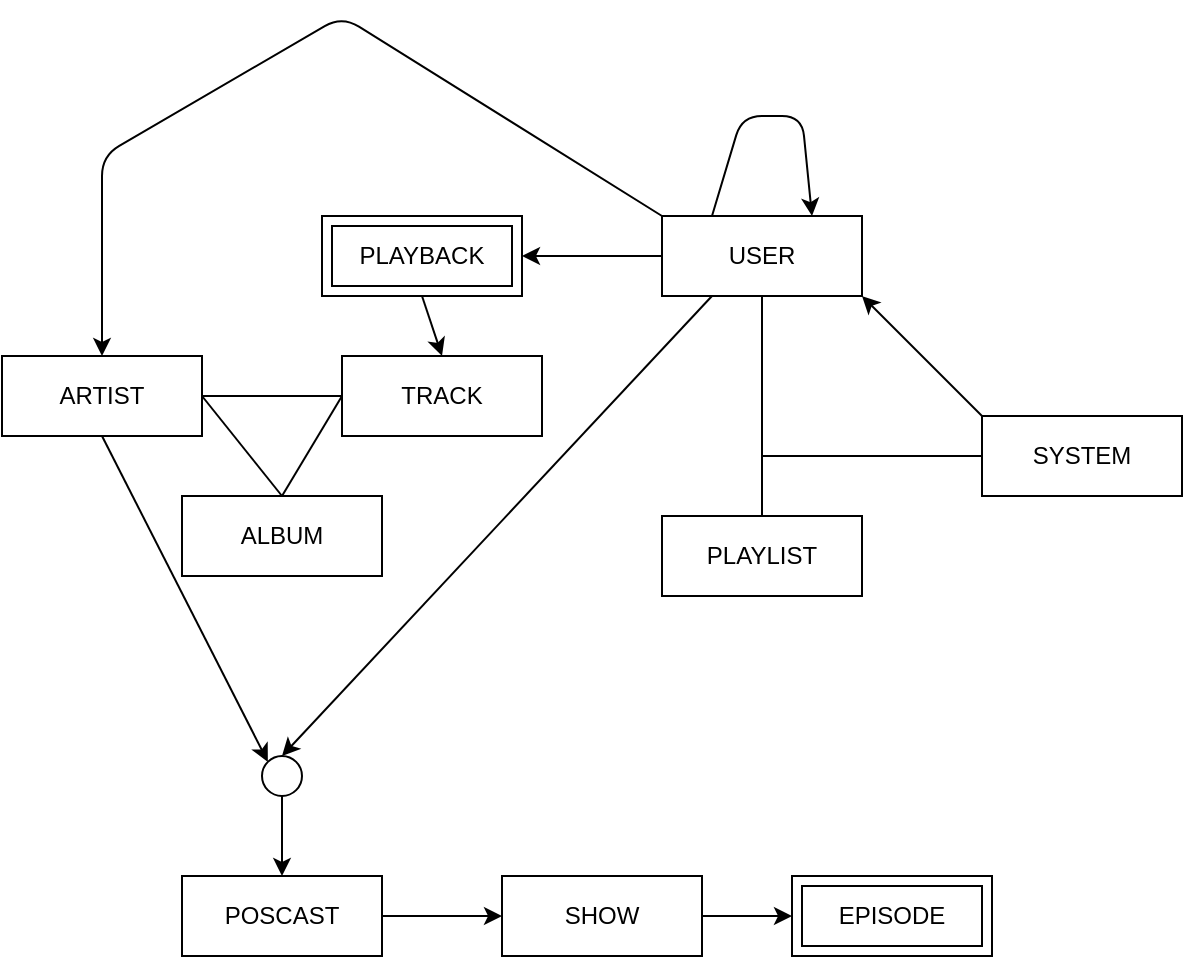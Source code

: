 <mxfile version="15.4.1" type="github">
  <diagram id="R2lEEEUBdFMjLlhIrx00" name="Page-1">
    <mxGraphModel dx="1422" dy="786" grid="1" gridSize="10" guides="1" tooltips="1" connect="1" arrows="1" fold="1" page="1" pageScale="1" pageWidth="850" pageHeight="1100" math="0" shadow="0" extFonts="Permanent Marker^https://fonts.googleapis.com/css?family=Permanent+Marker">
      <root>
        <mxCell id="0" />
        <mxCell id="1" parent="0" />
        <mxCell id="1D2xiEHlIqDx1GY5nxCo-1" value="TRACK" style="whiteSpace=wrap;html=1;align=center;" vertex="1" parent="1">
          <mxGeometry x="200" y="330" width="100" height="40" as="geometry" />
        </mxCell>
        <mxCell id="1D2xiEHlIqDx1GY5nxCo-21" style="edgeStyle=none;rounded=0;orthogonalLoop=1;jettySize=auto;html=1;exitX=0;exitY=0;exitDx=0;exitDy=0;entryX=1;entryY=1;entryDx=0;entryDy=0;" edge="1" parent="1" source="1D2xiEHlIqDx1GY5nxCo-2" target="1D2xiEHlIqDx1GY5nxCo-8">
          <mxGeometry relative="1" as="geometry" />
        </mxCell>
        <mxCell id="1D2xiEHlIqDx1GY5nxCo-2" value="SYSTEM" style="whiteSpace=wrap;html=1;align=center;" vertex="1" parent="1">
          <mxGeometry x="520" y="360" width="100" height="40" as="geometry" />
        </mxCell>
        <mxCell id="1D2xiEHlIqDx1GY5nxCo-50" style="edgeStyle=none;rounded=1;orthogonalLoop=1;jettySize=auto;html=1;exitX=0.5;exitY=1;exitDx=0;exitDy=0;entryX=0;entryY=0;entryDx=0;entryDy=0;" edge="1" parent="1" source="1D2xiEHlIqDx1GY5nxCo-3" target="1D2xiEHlIqDx1GY5nxCo-48">
          <mxGeometry relative="1" as="geometry" />
        </mxCell>
        <mxCell id="1D2xiEHlIqDx1GY5nxCo-3" value="ARTIST" style="whiteSpace=wrap;html=1;align=center;" vertex="1" parent="1">
          <mxGeometry x="30" y="330" width="100" height="40" as="geometry" />
        </mxCell>
        <mxCell id="1D2xiEHlIqDx1GY5nxCo-4" value="ALBUM" style="whiteSpace=wrap;html=1;align=center;" vertex="1" parent="1">
          <mxGeometry x="120" y="400" width="100" height="40" as="geometry" />
        </mxCell>
        <mxCell id="1D2xiEHlIqDx1GY5nxCo-5" value="PLAYLIST" style="whiteSpace=wrap;html=1;align=center;" vertex="1" parent="1">
          <mxGeometry x="360" y="410" width="100" height="40" as="geometry" />
        </mxCell>
        <mxCell id="1D2xiEHlIqDx1GY5nxCo-18" style="edgeStyle=none;rounded=0;orthogonalLoop=1;jettySize=auto;html=1;exitX=0;exitY=0.5;exitDx=0;exitDy=0;entryX=1;entryY=0.5;entryDx=0;entryDy=0;" edge="1" parent="1" source="1D2xiEHlIqDx1GY5nxCo-8" target="1D2xiEHlIqDx1GY5nxCo-17">
          <mxGeometry relative="1" as="geometry" />
        </mxCell>
        <mxCell id="1D2xiEHlIqDx1GY5nxCo-36" style="edgeStyle=none;rounded=1;orthogonalLoop=1;jettySize=auto;html=1;exitX=0;exitY=0;exitDx=0;exitDy=0;entryX=0.5;entryY=0;entryDx=0;entryDy=0;" edge="1" parent="1" source="1D2xiEHlIqDx1GY5nxCo-8" target="1D2xiEHlIqDx1GY5nxCo-3">
          <mxGeometry relative="1" as="geometry">
            <Array as="points">
              <mxPoint x="200" y="160" />
              <mxPoint x="80" y="230" />
            </Array>
          </mxGeometry>
        </mxCell>
        <mxCell id="1D2xiEHlIqDx1GY5nxCo-47" style="edgeStyle=none;rounded=1;orthogonalLoop=1;jettySize=auto;html=1;entryX=0.5;entryY=0;entryDx=0;entryDy=0;startArrow=none;" edge="1" parent="1" source="1D2xiEHlIqDx1GY5nxCo-48" target="1D2xiEHlIqDx1GY5nxCo-39">
          <mxGeometry relative="1" as="geometry">
            <mxPoint x="170" y="530" as="sourcePoint" />
          </mxGeometry>
        </mxCell>
        <mxCell id="1D2xiEHlIqDx1GY5nxCo-49" style="edgeStyle=none;rounded=1;orthogonalLoop=1;jettySize=auto;html=1;exitX=0.25;exitY=1;exitDx=0;exitDy=0;entryX=0.5;entryY=0;entryDx=0;entryDy=0;" edge="1" parent="1" source="1D2xiEHlIqDx1GY5nxCo-8" target="1D2xiEHlIqDx1GY5nxCo-48">
          <mxGeometry relative="1" as="geometry" />
        </mxCell>
        <mxCell id="1D2xiEHlIqDx1GY5nxCo-8" value="USER" style="whiteSpace=wrap;html=1;align=center;" vertex="1" parent="1">
          <mxGeometry x="360" y="260" width="100" height="40" as="geometry" />
        </mxCell>
        <mxCell id="1D2xiEHlIqDx1GY5nxCo-9" value="" style="endArrow=none;html=1;rounded=0;entryX=0;entryY=0.5;entryDx=0;entryDy=0;exitX=1;exitY=0.5;exitDx=0;exitDy=0;" edge="1" parent="1" source="1D2xiEHlIqDx1GY5nxCo-3" target="1D2xiEHlIqDx1GY5nxCo-1">
          <mxGeometry relative="1" as="geometry">
            <mxPoint x="40" y="310" as="sourcePoint" />
            <mxPoint x="200" y="310" as="targetPoint" />
          </mxGeometry>
        </mxCell>
        <mxCell id="1D2xiEHlIqDx1GY5nxCo-10" value="" style="endArrow=none;html=1;rounded=0;entryX=0.5;entryY=0;entryDx=0;entryDy=0;exitX=1;exitY=0.5;exitDx=0;exitDy=0;" edge="1" parent="1" source="1D2xiEHlIqDx1GY5nxCo-3" target="1D2xiEHlIqDx1GY5nxCo-4">
          <mxGeometry relative="1" as="geometry">
            <mxPoint x="140" y="400" as="sourcePoint" />
            <mxPoint x="230" y="400" as="targetPoint" />
          </mxGeometry>
        </mxCell>
        <mxCell id="1D2xiEHlIqDx1GY5nxCo-11" value="" style="endArrow=none;html=1;rounded=0;entryX=0.5;entryY=0;entryDx=0;entryDy=0;exitX=0;exitY=0.5;exitDx=0;exitDy=0;" edge="1" parent="1" source="1D2xiEHlIqDx1GY5nxCo-1" target="1D2xiEHlIqDx1GY5nxCo-4">
          <mxGeometry relative="1" as="geometry">
            <mxPoint x="140" y="400" as="sourcePoint" />
            <mxPoint x="170" y="480" as="targetPoint" />
          </mxGeometry>
        </mxCell>
        <mxCell id="1D2xiEHlIqDx1GY5nxCo-14" value="" style="endArrow=none;html=1;rounded=0;entryX=0.5;entryY=0;entryDx=0;entryDy=0;exitX=0.5;exitY=1;exitDx=0;exitDy=0;" edge="1" parent="1" source="1D2xiEHlIqDx1GY5nxCo-8" target="1D2xiEHlIqDx1GY5nxCo-5">
          <mxGeometry relative="1" as="geometry">
            <mxPoint x="420" y="480" as="sourcePoint" />
            <mxPoint x="490" y="540" as="targetPoint" />
          </mxGeometry>
        </mxCell>
        <mxCell id="1D2xiEHlIqDx1GY5nxCo-15" value="" style="endArrow=none;html=1;rounded=0;exitX=0;exitY=0.5;exitDx=0;exitDy=0;" edge="1" parent="1" source="1D2xiEHlIqDx1GY5nxCo-2">
          <mxGeometry relative="1" as="geometry">
            <mxPoint x="420" y="300" as="sourcePoint" />
            <mxPoint x="410" y="380" as="targetPoint" />
          </mxGeometry>
        </mxCell>
        <mxCell id="1D2xiEHlIqDx1GY5nxCo-19" style="edgeStyle=none;rounded=0;orthogonalLoop=1;jettySize=auto;html=1;exitX=0.5;exitY=1;exitDx=0;exitDy=0;entryX=0.5;entryY=0;entryDx=0;entryDy=0;" edge="1" parent="1" source="1D2xiEHlIqDx1GY5nxCo-17" target="1D2xiEHlIqDx1GY5nxCo-1">
          <mxGeometry relative="1" as="geometry" />
        </mxCell>
        <mxCell id="1D2xiEHlIqDx1GY5nxCo-17" value="PLAYBACK" style="shape=ext;margin=3;double=1;whiteSpace=wrap;html=1;align=center;" vertex="1" parent="1">
          <mxGeometry x="190" y="260" width="100" height="40" as="geometry" />
        </mxCell>
        <mxCell id="1D2xiEHlIqDx1GY5nxCo-37" style="edgeStyle=none;rounded=1;orthogonalLoop=1;jettySize=auto;html=1;exitX=0.25;exitY=0;exitDx=0;exitDy=0;entryX=0.75;entryY=0;entryDx=0;entryDy=0;" edge="1" parent="1" source="1D2xiEHlIqDx1GY5nxCo-8" target="1D2xiEHlIqDx1GY5nxCo-8">
          <mxGeometry relative="1" as="geometry">
            <Array as="points">
              <mxPoint x="400" y="210" />
              <mxPoint x="430" y="210" />
            </Array>
          </mxGeometry>
        </mxCell>
        <mxCell id="1D2xiEHlIqDx1GY5nxCo-45" style="edgeStyle=none;rounded=1;orthogonalLoop=1;jettySize=auto;html=1;exitX=1;exitY=0.5;exitDx=0;exitDy=0;entryX=0;entryY=0.5;entryDx=0;entryDy=0;" edge="1" parent="1" source="1D2xiEHlIqDx1GY5nxCo-38" target="1D2xiEHlIqDx1GY5nxCo-46">
          <mxGeometry relative="1" as="geometry">
            <mxPoint x="365" y="540" as="targetPoint" />
          </mxGeometry>
        </mxCell>
        <mxCell id="1D2xiEHlIqDx1GY5nxCo-38" value="SHOW" style="whiteSpace=wrap;html=1;align=center;" vertex="1" parent="1">
          <mxGeometry x="280" y="590" width="100" height="40" as="geometry" />
        </mxCell>
        <mxCell id="1D2xiEHlIqDx1GY5nxCo-44" style="edgeStyle=none;rounded=1;orthogonalLoop=1;jettySize=auto;html=1;exitX=1;exitY=0.5;exitDx=0;exitDy=0;entryX=0;entryY=0.5;entryDx=0;entryDy=0;" edge="1" parent="1" source="1D2xiEHlIqDx1GY5nxCo-39" target="1D2xiEHlIqDx1GY5nxCo-38">
          <mxGeometry relative="1" as="geometry" />
        </mxCell>
        <mxCell id="1D2xiEHlIqDx1GY5nxCo-39" value="POSCAST" style="whiteSpace=wrap;html=1;align=center;" vertex="1" parent="1">
          <mxGeometry x="120" y="590" width="100" height="40" as="geometry" />
        </mxCell>
        <mxCell id="1D2xiEHlIqDx1GY5nxCo-46" value="EPISODE" style="shape=ext;margin=3;double=1;whiteSpace=wrap;html=1;align=center;" vertex="1" parent="1">
          <mxGeometry x="425" y="590" width="100" height="40" as="geometry" />
        </mxCell>
        <mxCell id="1D2xiEHlIqDx1GY5nxCo-48" value="" style="ellipse;whiteSpace=wrap;html=1;aspect=fixed;" vertex="1" parent="1">
          <mxGeometry x="160" y="530" width="20" height="20" as="geometry" />
        </mxCell>
        <mxCell id="1D2xiEHlIqDx1GY5nxCo-51" value="" style="edgeStyle=none;rounded=1;orthogonalLoop=1;jettySize=auto;html=1;entryX=0.5;entryY=0;entryDx=0;entryDy=0;endArrow=none;" edge="1" parent="1" target="1D2xiEHlIqDx1GY5nxCo-48">
          <mxGeometry relative="1" as="geometry">
            <mxPoint x="170" y="530" as="sourcePoint" />
            <mxPoint x="170" y="570" as="targetPoint" />
          </mxGeometry>
        </mxCell>
      </root>
    </mxGraphModel>
  </diagram>
</mxfile>
